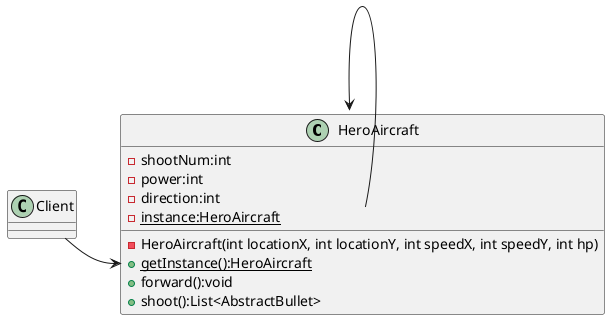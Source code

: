 @startuml
'https://plantuml.com/class-diagram

class HeroAircraft {
    - shootNum:int
    - power:int
    - direction:int
    - {static} instance:HeroAircraft
    - HeroAircraft(int locationX, int locationY, int speedX, int speedY, int hp)
    + {static} getInstance():HeroAircraft
    + forward():void
    + shoot():List<AbstractBullet>
}

Client -> HeroAircraft::getInstance
HeroAircraft::instance --> HeroAircraft

@enduml